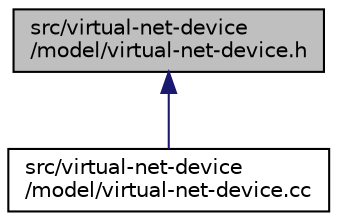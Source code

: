 digraph "src/virtual-net-device/model/virtual-net-device.h"
{
 // LATEX_PDF_SIZE
  edge [fontname="Helvetica",fontsize="10",labelfontname="Helvetica",labelfontsize="10"];
  node [fontname="Helvetica",fontsize="10",shape=record];
  Node1 [label="src/virtual-net-device\l/model/virtual-net-device.h",height=0.2,width=0.4,color="black", fillcolor="grey75", style="filled", fontcolor="black",tooltip=" "];
  Node1 -> Node2 [dir="back",color="midnightblue",fontsize="10",style="solid",fontname="Helvetica"];
  Node2 [label="src/virtual-net-device\l/model/virtual-net-device.cc",height=0.2,width=0.4,color="black", fillcolor="white", style="filled",URL="$model_2virtual-net-device_8cc.html",tooltip=" "];
}
